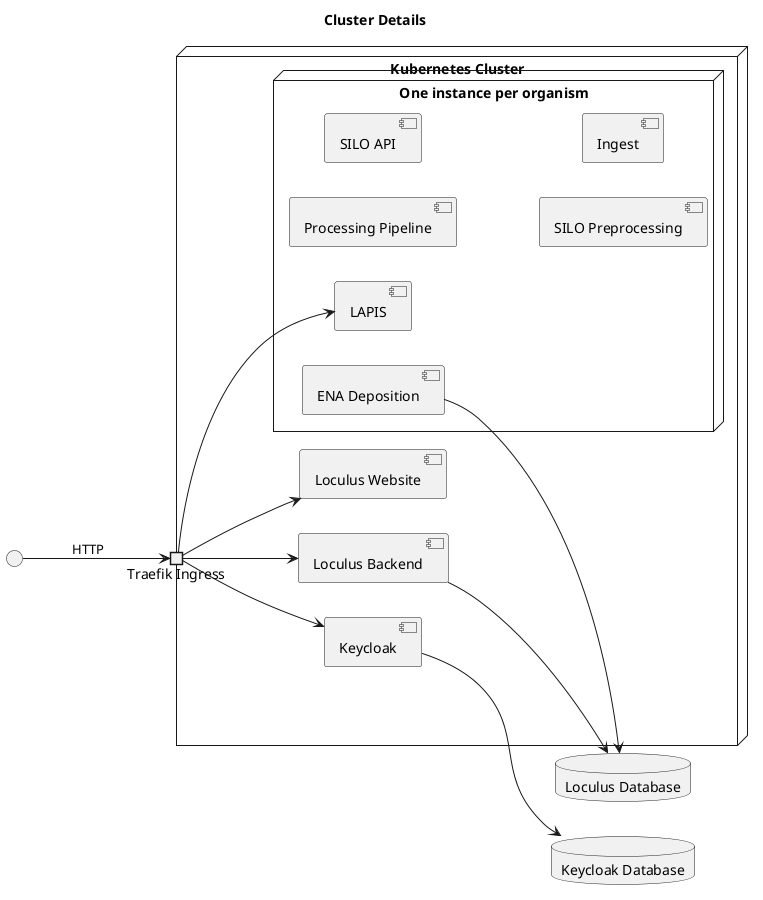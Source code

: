 @startuml

title Cluster Details
left to right direction

node "Kubernetes Cluster" as loculus {
    portin "Traefik Ingress" as traefik

    component "Loculus Website" as website
    component "Loculus Backend" as backend
    component "Keycloak" as keycloak

    node "One instance per organism" {
        component "Processing Pipeline" as processing
        component "LAPIS" as lapis
        component "SILO API" as silo
        component "SILO Preprocessing" as silo_processing
        component "Ingest" as ingest
        component "ENA Deposition" as deposition
    }
}

database "Loculus Database" as db
database "Keycloak Database" as kc_db

" " --> traefik : HTTP
traefik --> website
traefik --> backend
traefik --> lapis
traefik --> keycloak

backend --> db
deposition --> db
keycloak --> kc_db


@enduml
